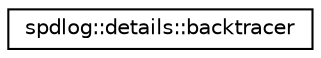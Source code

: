 digraph "Иерархия классов. Графический вид."
{
  edge [fontname="Helvetica",fontsize="10",labelfontname="Helvetica",labelfontsize="10"];
  node [fontname="Helvetica",fontsize="10",shape=record];
  rankdir="LR";
  Node0 [label="spdlog::details::backtracer",height=0.2,width=0.4,color="black", fillcolor="white", style="filled",URL="$classspdlog_1_1details_1_1backtracer.html"];
}
